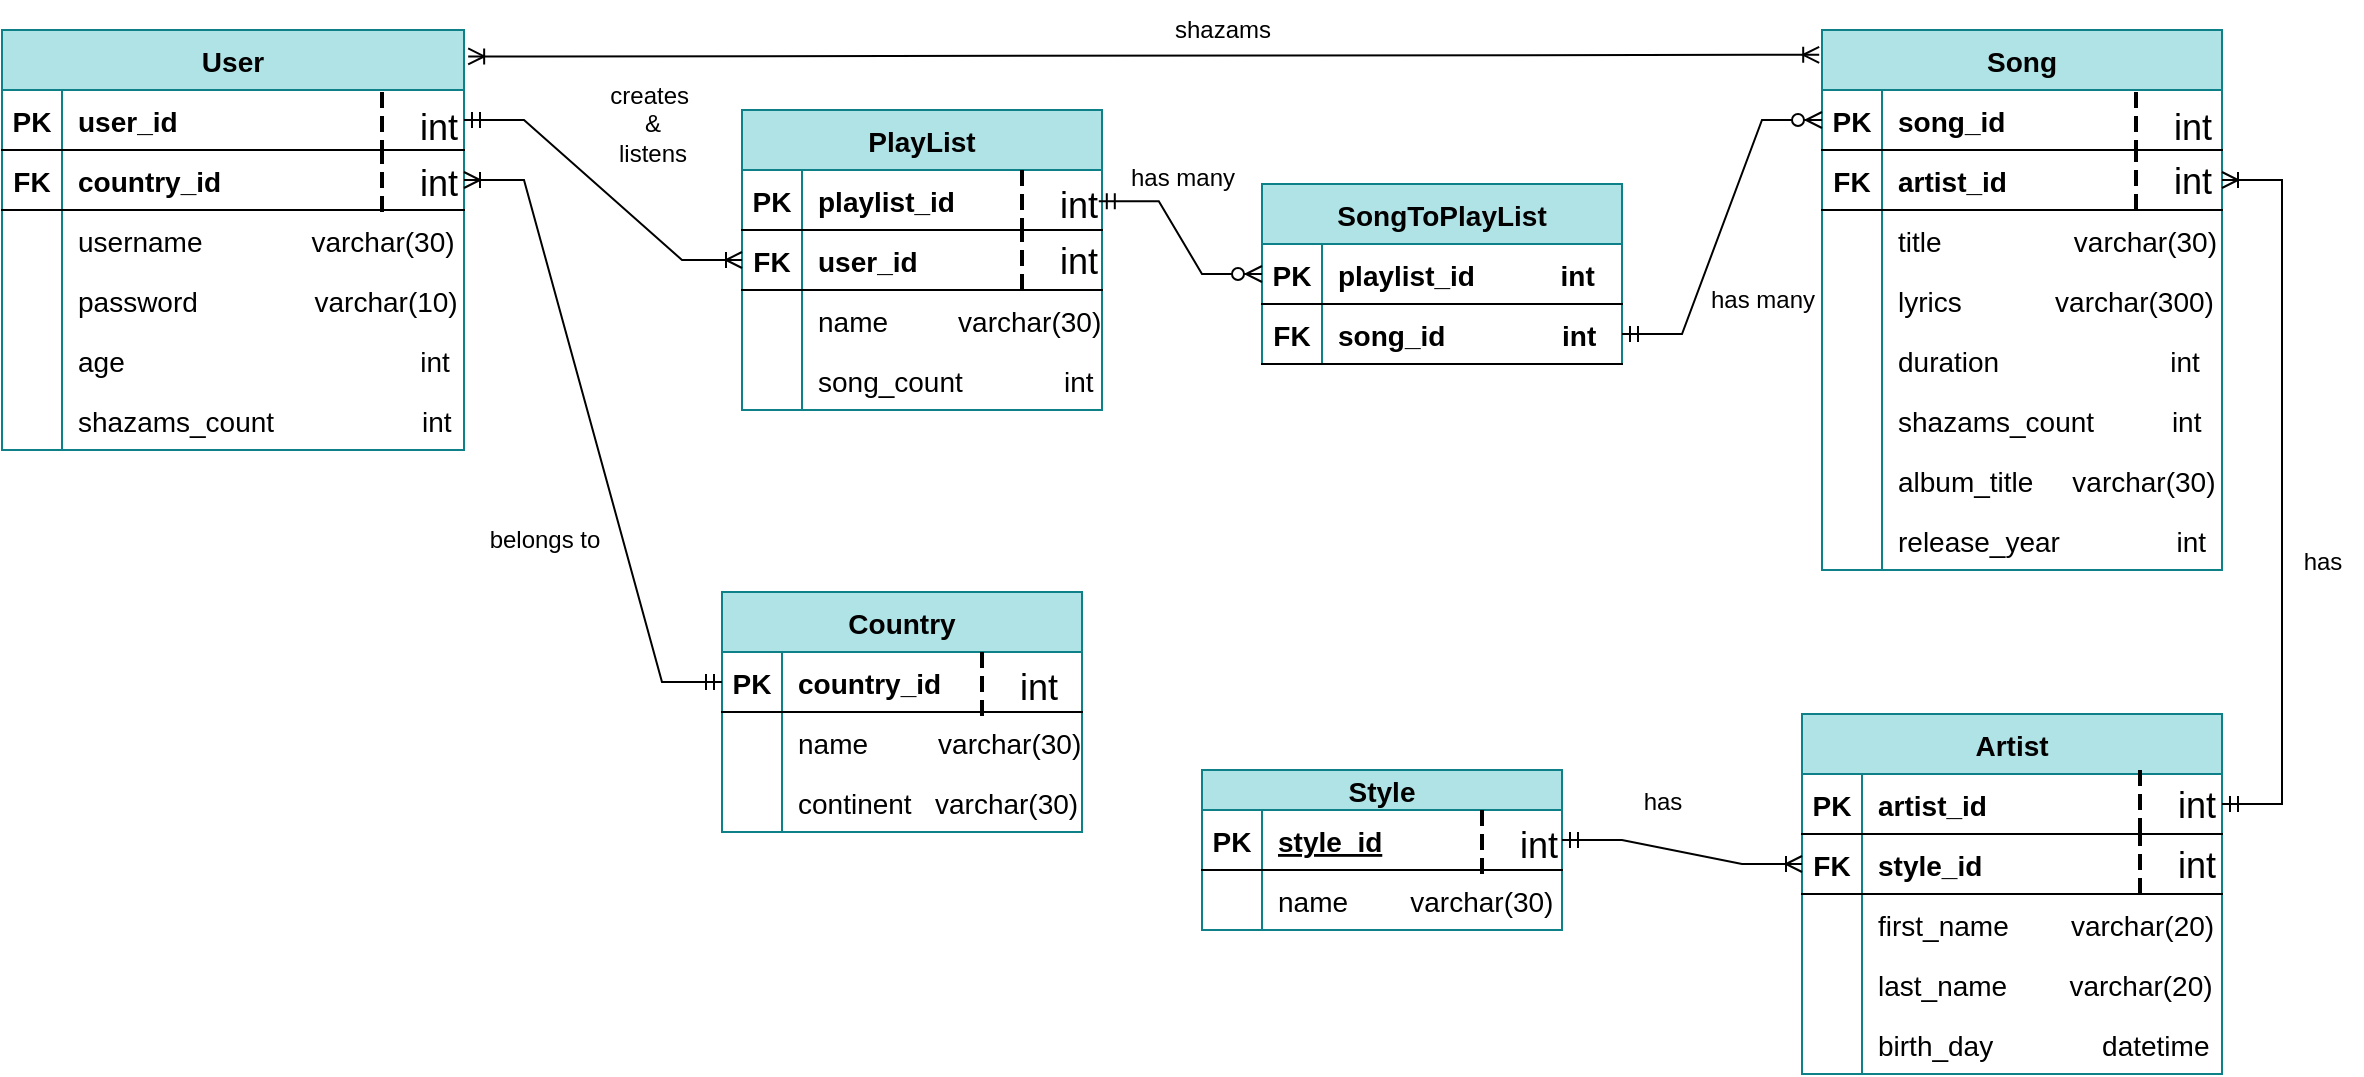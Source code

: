 <mxfile version="20.3.0" type="device"><diagram id="4LBnZehck8oX61loQEmw" name="Page-1"><mxGraphModel dx="1948" dy="649" grid="1" gridSize="10" guides="1" tooltips="1" connect="1" arrows="1" fold="1" page="1" pageScale="1" pageWidth="850" pageHeight="1100" math="0" shadow="0"><root><mxCell id="0"/><mxCell id="1" parent="0"/><mxCell id="A0lXSllya_kfX81sXJ0i-18" value="User" style="shape=table;startSize=30;container=1;collapsible=1;childLayout=tableLayout;fixedRows=1;rowLines=0;fontStyle=1;align=center;resizeLast=1;fontSize=14;fillColor=#b0e3e6;strokeColor=#0e8088;" parent="1" vertex="1"><mxGeometry x="-480" y="100" width="231" height="210" as="geometry"/></mxCell><mxCell id="A0lXSllya_kfX81sXJ0i-19" value="" style="shape=tableRow;horizontal=0;startSize=0;swimlaneHead=0;swimlaneBody=0;fillColor=none;collapsible=0;dropTarget=0;points=[[0,0.5],[1,0.5]];portConstraint=eastwest;top=0;left=0;right=0;bottom=1;fontSize=14;" parent="A0lXSllya_kfX81sXJ0i-18" vertex="1"><mxGeometry y="30" width="231" height="30" as="geometry"/></mxCell><mxCell id="A0lXSllya_kfX81sXJ0i-20" value="PK" style="shape=partialRectangle;connectable=0;fillColor=none;top=0;left=0;bottom=0;right=0;fontStyle=1;overflow=hidden;fontSize=14;" parent="A0lXSllya_kfX81sXJ0i-19" vertex="1"><mxGeometry width="30" height="30" as="geometry"><mxRectangle width="30" height="30" as="alternateBounds"/></mxGeometry></mxCell><mxCell id="A0lXSllya_kfX81sXJ0i-21" value="user_id" style="shape=partialRectangle;connectable=0;fillColor=none;top=0;left=0;bottom=0;right=0;align=left;spacingLeft=6;fontStyle=1;overflow=hidden;fontSize=14;" parent="A0lXSllya_kfX81sXJ0i-19" vertex="1"><mxGeometry x="30" width="201" height="30" as="geometry"><mxRectangle width="201" height="30" as="alternateBounds"/></mxGeometry></mxCell><mxCell id="A0lXSllya_kfX81sXJ0i-36" value="" style="shape=tableRow;horizontal=0;startSize=0;swimlaneHead=0;swimlaneBody=0;fillColor=none;collapsible=0;dropTarget=0;points=[[0,0.5],[1,0.5]];portConstraint=eastwest;top=0;left=0;right=0;bottom=1;fontSize=14;" parent="A0lXSllya_kfX81sXJ0i-18" vertex="1"><mxGeometry y="60" width="231" height="30" as="geometry"/></mxCell><mxCell id="A0lXSllya_kfX81sXJ0i-37" value="FK" style="shape=partialRectangle;connectable=0;fillColor=none;top=0;left=0;bottom=0;right=0;fontStyle=1;overflow=hidden;fontSize=14;" parent="A0lXSllya_kfX81sXJ0i-36" vertex="1"><mxGeometry width="30" height="30" as="geometry"><mxRectangle width="30" height="30" as="alternateBounds"/></mxGeometry></mxCell><mxCell id="A0lXSllya_kfX81sXJ0i-38" value="country_id" style="shape=partialRectangle;connectable=0;fillColor=none;top=0;left=0;bottom=0;right=0;align=left;spacingLeft=6;fontStyle=1;overflow=hidden;fontSize=14;" parent="A0lXSllya_kfX81sXJ0i-36" vertex="1"><mxGeometry x="30" width="201" height="30" as="geometry"><mxRectangle width="201" height="30" as="alternateBounds"/></mxGeometry></mxCell><mxCell id="A0lXSllya_kfX81sXJ0i-22" value="" style="shape=tableRow;horizontal=0;startSize=0;swimlaneHead=0;swimlaneBody=0;fillColor=none;collapsible=0;dropTarget=0;points=[[0,0.5],[1,0.5]];portConstraint=eastwest;top=0;left=0;right=0;bottom=0;fontSize=14;" parent="A0lXSllya_kfX81sXJ0i-18" vertex="1"><mxGeometry y="90" width="231" height="30" as="geometry"/></mxCell><mxCell id="A0lXSllya_kfX81sXJ0i-23" value="" style="shape=partialRectangle;connectable=0;fillColor=none;top=0;left=0;bottom=0;right=0;editable=1;overflow=hidden;fontSize=14;" parent="A0lXSllya_kfX81sXJ0i-22" vertex="1"><mxGeometry width="30" height="30" as="geometry"><mxRectangle width="30" height="30" as="alternateBounds"/></mxGeometry></mxCell><mxCell id="A0lXSllya_kfX81sXJ0i-24" value="username              varchar(30)" style="shape=partialRectangle;connectable=0;fillColor=none;top=0;left=0;bottom=0;right=0;align=left;spacingLeft=6;overflow=hidden;fontSize=14;" parent="A0lXSllya_kfX81sXJ0i-22" vertex="1"><mxGeometry x="30" width="201" height="30" as="geometry"><mxRectangle width="201" height="30" as="alternateBounds"/></mxGeometry></mxCell><mxCell id="A0lXSllya_kfX81sXJ0i-25" value="" style="shape=tableRow;horizontal=0;startSize=0;swimlaneHead=0;swimlaneBody=0;fillColor=none;collapsible=0;dropTarget=0;points=[[0,0.5],[1,0.5]];portConstraint=eastwest;top=0;left=0;right=0;bottom=0;fontSize=14;" parent="A0lXSllya_kfX81sXJ0i-18" vertex="1"><mxGeometry y="120" width="231" height="30" as="geometry"/></mxCell><mxCell id="A0lXSllya_kfX81sXJ0i-26" value="" style="shape=partialRectangle;connectable=0;fillColor=none;top=0;left=0;bottom=0;right=0;editable=1;overflow=hidden;fontSize=14;" parent="A0lXSllya_kfX81sXJ0i-25" vertex="1"><mxGeometry width="30" height="30" as="geometry"><mxRectangle width="30" height="30" as="alternateBounds"/></mxGeometry></mxCell><mxCell id="A0lXSllya_kfX81sXJ0i-27" value="password               varchar(10)" style="shape=partialRectangle;connectable=0;fillColor=none;top=0;left=0;bottom=0;right=0;align=left;spacingLeft=6;overflow=hidden;fontSize=14;" parent="A0lXSllya_kfX81sXJ0i-25" vertex="1"><mxGeometry x="30" width="201" height="30" as="geometry"><mxRectangle width="201" height="30" as="alternateBounds"/></mxGeometry></mxCell><mxCell id="A0lXSllya_kfX81sXJ0i-28" value="" style="shape=tableRow;horizontal=0;startSize=0;swimlaneHead=0;swimlaneBody=0;fillColor=none;collapsible=0;dropTarget=0;points=[[0,0.5],[1,0.5]];portConstraint=eastwest;top=0;left=0;right=0;bottom=0;fontSize=14;" parent="A0lXSllya_kfX81sXJ0i-18" vertex="1"><mxGeometry y="150" width="231" height="30" as="geometry"/></mxCell><mxCell id="A0lXSllya_kfX81sXJ0i-29" value="" style="shape=partialRectangle;connectable=0;fillColor=none;top=0;left=0;bottom=0;right=0;editable=1;overflow=hidden;fontSize=14;" parent="A0lXSllya_kfX81sXJ0i-28" vertex="1"><mxGeometry width="30" height="30" as="geometry"><mxRectangle width="30" height="30" as="alternateBounds"/></mxGeometry></mxCell><mxCell id="A0lXSllya_kfX81sXJ0i-30" value="age                                      int" style="shape=partialRectangle;connectable=0;fillColor=none;top=0;left=0;bottom=0;right=0;align=left;spacingLeft=6;overflow=hidden;fontSize=14;" parent="A0lXSllya_kfX81sXJ0i-28" vertex="1"><mxGeometry x="30" width="201" height="30" as="geometry"><mxRectangle width="201" height="30" as="alternateBounds"/></mxGeometry></mxCell><mxCell id="_wZwVxTYqBATb2Qg2uGG-13" value="" style="shape=tableRow;horizontal=0;startSize=0;swimlaneHead=0;swimlaneBody=0;fillColor=none;collapsible=0;dropTarget=0;points=[[0,0.5],[1,0.5]];portConstraint=eastwest;top=0;left=0;right=0;bottom=0;fontSize=14;" parent="A0lXSllya_kfX81sXJ0i-18" vertex="1"><mxGeometry y="180" width="231" height="30" as="geometry"/></mxCell><mxCell id="_wZwVxTYqBATb2Qg2uGG-14" value="" style="shape=partialRectangle;connectable=0;fillColor=none;top=0;left=0;bottom=0;right=0;editable=1;overflow=hidden;fontSize=14;" parent="_wZwVxTYqBATb2Qg2uGG-13" vertex="1"><mxGeometry width="30" height="30" as="geometry"><mxRectangle width="30" height="30" as="alternateBounds"/></mxGeometry></mxCell><mxCell id="_wZwVxTYqBATb2Qg2uGG-15" value="shazams_count                   int" style="shape=partialRectangle;connectable=0;fillColor=none;top=0;left=0;bottom=0;right=0;align=left;spacingLeft=6;overflow=hidden;fontSize=14;" parent="_wZwVxTYqBATb2Qg2uGG-13" vertex="1"><mxGeometry x="30" width="201" height="30" as="geometry"><mxRectangle width="201" height="30" as="alternateBounds"/></mxGeometry></mxCell><mxCell id="A0lXSllya_kfX81sXJ0i-42" value="Song" style="shape=table;startSize=30;container=1;collapsible=1;childLayout=tableLayout;fixedRows=1;rowLines=0;fontStyle=1;align=center;resizeLast=1;fontSize=14;fillColor=#b0e3e6;strokeColor=#0e8088;" parent="1" vertex="1"><mxGeometry x="430" y="100" width="200" height="270" as="geometry"/></mxCell><mxCell id="A0lXSllya_kfX81sXJ0i-43" value="" style="shape=tableRow;horizontal=0;startSize=0;swimlaneHead=0;swimlaneBody=0;fillColor=none;collapsible=0;dropTarget=0;points=[[0,0.5],[1,0.5]];portConstraint=eastwest;top=0;left=0;right=0;bottom=1;fontSize=14;" parent="A0lXSllya_kfX81sXJ0i-42" vertex="1"><mxGeometry y="30" width="200" height="30" as="geometry"/></mxCell><mxCell id="A0lXSllya_kfX81sXJ0i-44" value="PK" style="shape=partialRectangle;connectable=0;fillColor=none;top=0;left=0;bottom=0;right=0;fontStyle=1;overflow=hidden;fontSize=14;" parent="A0lXSllya_kfX81sXJ0i-43" vertex="1"><mxGeometry width="30" height="30" as="geometry"><mxRectangle width="30" height="30" as="alternateBounds"/></mxGeometry></mxCell><mxCell id="A0lXSllya_kfX81sXJ0i-45" value="song_id" style="shape=partialRectangle;connectable=0;fillColor=none;top=0;left=0;bottom=0;right=0;align=left;spacingLeft=6;fontStyle=1;overflow=hidden;fontSize=14;" parent="A0lXSllya_kfX81sXJ0i-43" vertex="1"><mxGeometry x="30" width="170" height="30" as="geometry"><mxRectangle width="170" height="30" as="alternateBounds"/></mxGeometry></mxCell><mxCell id="A0lXSllya_kfX81sXJ0i-46" value="" style="shape=tableRow;horizontal=0;startSize=0;swimlaneHead=0;swimlaneBody=0;fillColor=none;collapsible=0;dropTarget=0;points=[[0,0.5],[1,0.5]];portConstraint=eastwest;top=0;left=0;right=0;bottom=1;fontSize=14;" parent="A0lXSllya_kfX81sXJ0i-42" vertex="1"><mxGeometry y="60" width="200" height="30" as="geometry"/></mxCell><mxCell id="A0lXSllya_kfX81sXJ0i-47" value="FK" style="shape=partialRectangle;connectable=0;fillColor=none;top=0;left=0;bottom=0;right=0;fontStyle=1;overflow=hidden;fontSize=14;" parent="A0lXSllya_kfX81sXJ0i-46" vertex="1"><mxGeometry width="30" height="30" as="geometry"><mxRectangle width="30" height="30" as="alternateBounds"/></mxGeometry></mxCell><mxCell id="A0lXSllya_kfX81sXJ0i-48" value="artist_id" style="shape=partialRectangle;connectable=0;fillColor=none;top=0;left=0;bottom=0;right=0;align=left;spacingLeft=6;fontStyle=1;overflow=hidden;fontSize=14;" parent="A0lXSllya_kfX81sXJ0i-46" vertex="1"><mxGeometry x="30" width="170" height="30" as="geometry"><mxRectangle width="170" height="30" as="alternateBounds"/></mxGeometry></mxCell><mxCell id="A0lXSllya_kfX81sXJ0i-52" value="" style="shape=tableRow;horizontal=0;startSize=0;swimlaneHead=0;swimlaneBody=0;fillColor=none;collapsible=0;dropTarget=0;points=[[0,0.5],[1,0.5]];portConstraint=eastwest;top=0;left=0;right=0;bottom=0;fontSize=14;" parent="A0lXSllya_kfX81sXJ0i-42" vertex="1"><mxGeometry y="90" width="200" height="30" as="geometry"/></mxCell><mxCell id="A0lXSllya_kfX81sXJ0i-53" value="" style="shape=partialRectangle;connectable=0;fillColor=none;top=0;left=0;bottom=0;right=0;editable=1;overflow=hidden;fontSize=14;" parent="A0lXSllya_kfX81sXJ0i-52" vertex="1"><mxGeometry width="30" height="30" as="geometry"><mxRectangle width="30" height="30" as="alternateBounds"/></mxGeometry></mxCell><mxCell id="A0lXSllya_kfX81sXJ0i-54" value="title                 varchar(30)" style="shape=partialRectangle;connectable=0;fillColor=none;top=0;left=0;bottom=0;right=0;align=left;spacingLeft=6;overflow=hidden;fontSize=14;" parent="A0lXSllya_kfX81sXJ0i-52" vertex="1"><mxGeometry x="30" width="170" height="30" as="geometry"><mxRectangle width="170" height="30" as="alternateBounds"/></mxGeometry></mxCell><mxCell id="A0lXSllya_kfX81sXJ0i-55" value="" style="shape=tableRow;horizontal=0;startSize=0;swimlaneHead=0;swimlaneBody=0;fillColor=none;collapsible=0;dropTarget=0;points=[[0,0.5],[1,0.5]];portConstraint=eastwest;top=0;left=0;right=0;bottom=0;fontSize=14;" parent="A0lXSllya_kfX81sXJ0i-42" vertex="1"><mxGeometry y="120" width="200" height="30" as="geometry"/></mxCell><mxCell id="A0lXSllya_kfX81sXJ0i-56" value="" style="shape=partialRectangle;connectable=0;fillColor=none;top=0;left=0;bottom=0;right=0;editable=1;overflow=hidden;fontSize=14;" parent="A0lXSllya_kfX81sXJ0i-55" vertex="1"><mxGeometry width="30" height="30" as="geometry"><mxRectangle width="30" height="30" as="alternateBounds"/></mxGeometry></mxCell><mxCell id="A0lXSllya_kfX81sXJ0i-57" value="lyrics            varchar(300)" style="shape=partialRectangle;connectable=0;fillColor=none;top=0;left=0;bottom=0;right=0;align=left;spacingLeft=6;overflow=hidden;fontSize=14;" parent="A0lXSllya_kfX81sXJ0i-55" vertex="1"><mxGeometry x="30" width="170" height="30" as="geometry"><mxRectangle width="170" height="30" as="alternateBounds"/></mxGeometry></mxCell><mxCell id="A0lXSllya_kfX81sXJ0i-62" value="" style="shape=tableRow;horizontal=0;startSize=0;swimlaneHead=0;swimlaneBody=0;fillColor=none;collapsible=0;dropTarget=0;points=[[0,0.5],[1,0.5]];portConstraint=eastwest;top=0;left=0;right=0;bottom=0;fontSize=14;" parent="A0lXSllya_kfX81sXJ0i-42" vertex="1"><mxGeometry y="150" width="200" height="30" as="geometry"/></mxCell><mxCell id="A0lXSllya_kfX81sXJ0i-63" value="" style="shape=partialRectangle;connectable=0;fillColor=none;top=0;left=0;bottom=0;right=0;editable=1;overflow=hidden;fontSize=14;" parent="A0lXSllya_kfX81sXJ0i-62" vertex="1"><mxGeometry width="30" height="30" as="geometry"><mxRectangle width="30" height="30" as="alternateBounds"/></mxGeometry></mxCell><mxCell id="A0lXSllya_kfX81sXJ0i-64" value="duration                      int" style="shape=partialRectangle;connectable=0;fillColor=none;top=0;left=0;bottom=0;right=0;align=left;spacingLeft=6;overflow=hidden;fontSize=14;" parent="A0lXSllya_kfX81sXJ0i-62" vertex="1"><mxGeometry x="30" width="170" height="30" as="geometry"><mxRectangle width="170" height="30" as="alternateBounds"/></mxGeometry></mxCell><mxCell id="A0lXSllya_kfX81sXJ0i-173" value="" style="shape=tableRow;horizontal=0;startSize=0;swimlaneHead=0;swimlaneBody=0;fillColor=none;collapsible=0;dropTarget=0;points=[[0,0.5],[1,0.5]];portConstraint=eastwest;top=0;left=0;right=0;bottom=0;fontSize=14;" parent="A0lXSllya_kfX81sXJ0i-42" vertex="1"><mxGeometry y="180" width="200" height="30" as="geometry"/></mxCell><mxCell id="A0lXSllya_kfX81sXJ0i-174" value="" style="shape=partialRectangle;connectable=0;fillColor=none;top=0;left=0;bottom=0;right=0;editable=1;overflow=hidden;fontSize=14;" parent="A0lXSllya_kfX81sXJ0i-173" vertex="1"><mxGeometry width="30" height="30" as="geometry"><mxRectangle width="30" height="30" as="alternateBounds"/></mxGeometry></mxCell><mxCell id="A0lXSllya_kfX81sXJ0i-175" value="shazams_count          int" style="shape=partialRectangle;connectable=0;fillColor=none;top=0;left=0;bottom=0;right=0;align=left;spacingLeft=6;overflow=hidden;fontSize=14;" parent="A0lXSllya_kfX81sXJ0i-173" vertex="1"><mxGeometry x="30" width="170" height="30" as="geometry"><mxRectangle width="170" height="30" as="alternateBounds"/></mxGeometry></mxCell><mxCell id="_wZwVxTYqBATb2Qg2uGG-7" value="" style="shape=tableRow;horizontal=0;startSize=0;swimlaneHead=0;swimlaneBody=0;fillColor=none;collapsible=0;dropTarget=0;points=[[0,0.5],[1,0.5]];portConstraint=eastwest;top=0;left=0;right=0;bottom=0;fontSize=14;" parent="A0lXSllya_kfX81sXJ0i-42" vertex="1"><mxGeometry y="210" width="200" height="30" as="geometry"/></mxCell><mxCell id="_wZwVxTYqBATb2Qg2uGG-8" value="" style="shape=partialRectangle;connectable=0;fillColor=none;top=0;left=0;bottom=0;right=0;editable=1;overflow=hidden;fontSize=14;" parent="_wZwVxTYqBATb2Qg2uGG-7" vertex="1"><mxGeometry width="30" height="30" as="geometry"><mxRectangle width="30" height="30" as="alternateBounds"/></mxGeometry></mxCell><mxCell id="_wZwVxTYqBATb2Qg2uGG-9" value="album_title     varchar(30)" style="shape=partialRectangle;connectable=0;fillColor=none;top=0;left=0;bottom=0;right=0;align=left;spacingLeft=6;overflow=hidden;fontSize=14;" parent="_wZwVxTYqBATb2Qg2uGG-7" vertex="1"><mxGeometry x="30" width="170" height="30" as="geometry"><mxRectangle width="170" height="30" as="alternateBounds"/></mxGeometry></mxCell><mxCell id="_wZwVxTYqBATb2Qg2uGG-10" value="" style="shape=tableRow;horizontal=0;startSize=0;swimlaneHead=0;swimlaneBody=0;fillColor=none;collapsible=0;dropTarget=0;points=[[0,0.5],[1,0.5]];portConstraint=eastwest;top=0;left=0;right=0;bottom=0;fontSize=14;" parent="A0lXSllya_kfX81sXJ0i-42" vertex="1"><mxGeometry y="240" width="200" height="30" as="geometry"/></mxCell><mxCell id="_wZwVxTYqBATb2Qg2uGG-11" value="" style="shape=partialRectangle;connectable=0;fillColor=none;top=0;left=0;bottom=0;right=0;editable=1;overflow=hidden;fontSize=14;" parent="_wZwVxTYqBATb2Qg2uGG-10" vertex="1"><mxGeometry width="30" height="30" as="geometry"><mxRectangle width="30" height="30" as="alternateBounds"/></mxGeometry></mxCell><mxCell id="_wZwVxTYqBATb2Qg2uGG-12" value="release_year               int" style="shape=partialRectangle;connectable=0;fillColor=none;top=0;left=0;bottom=0;right=0;align=left;spacingLeft=6;overflow=hidden;fontSize=14;" parent="_wZwVxTYqBATb2Qg2uGG-10" vertex="1"><mxGeometry x="30" width="170" height="30" as="geometry"><mxRectangle width="170" height="30" as="alternateBounds"/></mxGeometry></mxCell><mxCell id="A0lXSllya_kfX81sXJ0i-65" value="Artist" style="shape=table;startSize=30;container=1;collapsible=1;childLayout=tableLayout;fixedRows=1;rowLines=0;fontStyle=1;align=center;resizeLast=1;fontSize=14;fillColor=#b0e3e6;strokeColor=#0e8088;" parent="1" vertex="1"><mxGeometry x="420" y="442" width="210" height="180" as="geometry"/></mxCell><mxCell id="A0lXSllya_kfX81sXJ0i-66" value="" style="shape=tableRow;horizontal=0;startSize=0;swimlaneHead=0;swimlaneBody=0;fillColor=none;collapsible=0;dropTarget=0;points=[[0,0.5],[1,0.5]];portConstraint=eastwest;top=0;left=0;right=0;bottom=1;fontSize=14;" parent="A0lXSllya_kfX81sXJ0i-65" vertex="1"><mxGeometry y="30" width="210" height="30" as="geometry"/></mxCell><mxCell id="A0lXSllya_kfX81sXJ0i-67" value="PK" style="shape=partialRectangle;connectable=0;fillColor=none;top=0;left=0;bottom=0;right=0;fontStyle=1;overflow=hidden;fontSize=14;" parent="A0lXSllya_kfX81sXJ0i-66" vertex="1"><mxGeometry width="30" height="30" as="geometry"><mxRectangle width="30" height="30" as="alternateBounds"/></mxGeometry></mxCell><mxCell id="A0lXSllya_kfX81sXJ0i-68" value="artist_id" style="shape=partialRectangle;connectable=0;fillColor=none;top=0;left=0;bottom=0;right=0;align=left;spacingLeft=6;fontStyle=1;overflow=hidden;fontSize=14;" parent="A0lXSllya_kfX81sXJ0i-66" vertex="1"><mxGeometry x="30" width="180" height="30" as="geometry"><mxRectangle width="180" height="30" as="alternateBounds"/></mxGeometry></mxCell><mxCell id="A0lXSllya_kfX81sXJ0i-69" value="" style="shape=tableRow;horizontal=0;startSize=0;swimlaneHead=0;swimlaneBody=0;fillColor=none;collapsible=0;dropTarget=0;points=[[0,0.5],[1,0.5]];portConstraint=eastwest;top=0;left=0;right=0;bottom=1;fontSize=14;" parent="A0lXSllya_kfX81sXJ0i-65" vertex="1"><mxGeometry y="60" width="210" height="30" as="geometry"/></mxCell><mxCell id="A0lXSllya_kfX81sXJ0i-70" value="FK" style="shape=partialRectangle;connectable=0;fillColor=none;top=0;left=0;bottom=0;right=0;fontStyle=1;overflow=hidden;fontSize=14;" parent="A0lXSllya_kfX81sXJ0i-69" vertex="1"><mxGeometry width="30" height="30" as="geometry"><mxRectangle width="30" height="30" as="alternateBounds"/></mxGeometry></mxCell><mxCell id="A0lXSllya_kfX81sXJ0i-71" value="style_id" style="shape=partialRectangle;connectable=0;fillColor=none;top=0;left=0;bottom=0;right=0;align=left;spacingLeft=6;fontStyle=1;overflow=hidden;fontSize=14;" parent="A0lXSllya_kfX81sXJ0i-69" vertex="1"><mxGeometry x="30" width="180" height="30" as="geometry"><mxRectangle width="180" height="30" as="alternateBounds"/></mxGeometry></mxCell><mxCell id="A0lXSllya_kfX81sXJ0i-75" value="" style="shape=tableRow;horizontal=0;startSize=0;swimlaneHead=0;swimlaneBody=0;fillColor=none;collapsible=0;dropTarget=0;points=[[0,0.5],[1,0.5]];portConstraint=eastwest;top=0;left=0;right=0;bottom=0;fontSize=14;" parent="A0lXSllya_kfX81sXJ0i-65" vertex="1"><mxGeometry y="90" width="210" height="30" as="geometry"/></mxCell><mxCell id="A0lXSllya_kfX81sXJ0i-76" value="" style="shape=partialRectangle;connectable=0;fillColor=none;top=0;left=0;bottom=0;right=0;editable=1;overflow=hidden;fontSize=14;" parent="A0lXSllya_kfX81sXJ0i-75" vertex="1"><mxGeometry width="30" height="30" as="geometry"><mxRectangle width="30" height="30" as="alternateBounds"/></mxGeometry></mxCell><mxCell id="A0lXSllya_kfX81sXJ0i-77" value="first_name        varchar(20)" style="shape=partialRectangle;connectable=0;fillColor=none;top=0;left=0;bottom=0;right=0;align=left;spacingLeft=6;overflow=hidden;fontSize=14;" parent="A0lXSllya_kfX81sXJ0i-75" vertex="1"><mxGeometry x="30" width="180" height="30" as="geometry"><mxRectangle width="180" height="30" as="alternateBounds"/></mxGeometry></mxCell><mxCell id="A0lXSllya_kfX81sXJ0i-78" value="" style="shape=tableRow;horizontal=0;startSize=0;swimlaneHead=0;swimlaneBody=0;fillColor=none;collapsible=0;dropTarget=0;points=[[0,0.5],[1,0.5]];portConstraint=eastwest;top=0;left=0;right=0;bottom=0;fontSize=14;" parent="A0lXSllya_kfX81sXJ0i-65" vertex="1"><mxGeometry y="120" width="210" height="30" as="geometry"/></mxCell><mxCell id="A0lXSllya_kfX81sXJ0i-79" value="" style="shape=partialRectangle;connectable=0;fillColor=none;top=0;left=0;bottom=0;right=0;editable=1;overflow=hidden;fontSize=14;" parent="A0lXSllya_kfX81sXJ0i-78" vertex="1"><mxGeometry width="30" height="30" as="geometry"><mxRectangle width="30" height="30" as="alternateBounds"/></mxGeometry></mxCell><mxCell id="A0lXSllya_kfX81sXJ0i-80" value="last_name        varchar(20)" style="shape=partialRectangle;connectable=0;fillColor=none;top=0;left=0;bottom=0;right=0;align=left;spacingLeft=6;overflow=hidden;fontSize=14;" parent="A0lXSllya_kfX81sXJ0i-78" vertex="1"><mxGeometry x="30" width="180" height="30" as="geometry"><mxRectangle width="180" height="30" as="alternateBounds"/></mxGeometry></mxCell><mxCell id="A0lXSllya_kfX81sXJ0i-81" value="" style="shape=tableRow;horizontal=0;startSize=0;swimlaneHead=0;swimlaneBody=0;fillColor=none;collapsible=0;dropTarget=0;points=[[0,0.5],[1,0.5]];portConstraint=eastwest;top=0;left=0;right=0;bottom=0;fontSize=14;" parent="A0lXSllya_kfX81sXJ0i-65" vertex="1"><mxGeometry y="150" width="210" height="30" as="geometry"/></mxCell><mxCell id="A0lXSllya_kfX81sXJ0i-82" value="" style="shape=partialRectangle;connectable=0;fillColor=none;top=0;left=0;bottom=0;right=0;editable=1;overflow=hidden;fontSize=14;" parent="A0lXSllya_kfX81sXJ0i-81" vertex="1"><mxGeometry width="30" height="30" as="geometry"><mxRectangle width="30" height="30" as="alternateBounds"/></mxGeometry></mxCell><mxCell id="A0lXSllya_kfX81sXJ0i-83" value="birth_day              datetime" style="shape=partialRectangle;connectable=0;fillColor=none;top=0;left=0;bottom=0;right=0;align=left;spacingLeft=6;overflow=hidden;fontSize=14;" parent="A0lXSllya_kfX81sXJ0i-81" vertex="1"><mxGeometry x="30" width="180" height="30" as="geometry"><mxRectangle width="180" height="30" as="alternateBounds"/></mxGeometry></mxCell><mxCell id="A0lXSllya_kfX81sXJ0i-101" value="Style" style="shape=table;startSize=20;container=1;collapsible=1;childLayout=tableLayout;fixedRows=1;rowLines=0;fontStyle=1;align=center;resizeLast=1;fontSize=14;fillColor=#b0e3e6;strokeColor=#0e8088;" parent="1" vertex="1"><mxGeometry x="120" y="470" width="180" height="80" as="geometry"/></mxCell><mxCell id="A0lXSllya_kfX81sXJ0i-102" value="" style="shape=tableRow;horizontal=0;startSize=0;swimlaneHead=0;swimlaneBody=0;fillColor=none;collapsible=0;dropTarget=0;points=[[0,0.5],[1,0.5]];portConstraint=eastwest;top=0;left=0;right=0;bottom=1;fontSize=14;" parent="A0lXSllya_kfX81sXJ0i-101" vertex="1"><mxGeometry y="20" width="180" height="30" as="geometry"/></mxCell><mxCell id="A0lXSllya_kfX81sXJ0i-103" value="PK" style="shape=partialRectangle;connectable=0;fillColor=none;top=0;left=0;bottom=0;right=0;fontStyle=1;overflow=hidden;fontSize=14;" parent="A0lXSllya_kfX81sXJ0i-102" vertex="1"><mxGeometry width="30" height="30" as="geometry"><mxRectangle width="30" height="30" as="alternateBounds"/></mxGeometry></mxCell><mxCell id="A0lXSllya_kfX81sXJ0i-104" value="style_id" style="shape=partialRectangle;connectable=0;fillColor=none;top=0;left=0;bottom=0;right=0;align=left;spacingLeft=6;fontStyle=5;overflow=hidden;fontSize=14;" parent="A0lXSllya_kfX81sXJ0i-102" vertex="1"><mxGeometry x="30" width="150" height="30" as="geometry"><mxRectangle width="150" height="30" as="alternateBounds"/></mxGeometry></mxCell><mxCell id="A0lXSllya_kfX81sXJ0i-111" value="" style="shape=tableRow;horizontal=0;startSize=0;swimlaneHead=0;swimlaneBody=0;fillColor=none;collapsible=0;dropTarget=0;points=[[0,0.5],[1,0.5]];portConstraint=eastwest;top=0;left=0;right=0;bottom=0;fontSize=14;" parent="A0lXSllya_kfX81sXJ0i-101" vertex="1"><mxGeometry y="50" width="180" height="30" as="geometry"/></mxCell><mxCell id="A0lXSllya_kfX81sXJ0i-112" value="" style="shape=partialRectangle;connectable=0;fillColor=none;top=0;left=0;bottom=0;right=0;editable=1;overflow=hidden;fontSize=14;" parent="A0lXSllya_kfX81sXJ0i-111" vertex="1"><mxGeometry width="30" height="30" as="geometry"><mxRectangle width="30" height="30" as="alternateBounds"/></mxGeometry></mxCell><mxCell id="A0lXSllya_kfX81sXJ0i-113" value="name        varchar(30)" style="shape=partialRectangle;connectable=0;fillColor=none;top=0;left=0;bottom=0;right=0;align=left;spacingLeft=6;overflow=hidden;fontSize=14;" parent="A0lXSllya_kfX81sXJ0i-111" vertex="1"><mxGeometry x="30" width="150" height="30" as="geometry"><mxRectangle width="150" height="30" as="alternateBounds"/></mxGeometry></mxCell><mxCell id="A0lXSllya_kfX81sXJ0i-121" value="Country" style="shape=table;startSize=30;container=1;collapsible=1;childLayout=tableLayout;fixedRows=1;rowLines=0;fontStyle=1;align=center;resizeLast=1;fontSize=14;fillColor=#b0e3e6;strokeColor=#0e8088;" parent="1" vertex="1"><mxGeometry x="-120" y="381" width="180" height="120" as="geometry"/></mxCell><mxCell id="A0lXSllya_kfX81sXJ0i-122" value="" style="shape=tableRow;horizontal=0;startSize=0;swimlaneHead=0;swimlaneBody=0;fillColor=none;collapsible=0;dropTarget=0;points=[[0,0.5],[1,0.5]];portConstraint=eastwest;top=0;left=0;right=0;bottom=1;fontSize=14;" parent="A0lXSllya_kfX81sXJ0i-121" vertex="1"><mxGeometry y="30" width="180" height="30" as="geometry"/></mxCell><mxCell id="A0lXSllya_kfX81sXJ0i-123" value="PK" style="shape=partialRectangle;connectable=0;fillColor=none;top=0;left=0;bottom=0;right=0;fontStyle=1;overflow=hidden;fontSize=14;" parent="A0lXSllya_kfX81sXJ0i-122" vertex="1"><mxGeometry width="30" height="30" as="geometry"><mxRectangle width="30" height="30" as="alternateBounds"/></mxGeometry></mxCell><mxCell id="A0lXSllya_kfX81sXJ0i-124" value="country_id" style="shape=partialRectangle;connectable=0;fillColor=none;top=0;left=0;bottom=0;right=0;align=left;spacingLeft=6;fontStyle=1;overflow=hidden;fontSize=14;" parent="A0lXSllya_kfX81sXJ0i-122" vertex="1"><mxGeometry x="30" width="150" height="30" as="geometry"><mxRectangle width="150" height="30" as="alternateBounds"/></mxGeometry></mxCell><mxCell id="A0lXSllya_kfX81sXJ0i-125" value="" style="shape=tableRow;horizontal=0;startSize=0;swimlaneHead=0;swimlaneBody=0;fillColor=none;collapsible=0;dropTarget=0;points=[[0,0.5],[1,0.5]];portConstraint=eastwest;top=0;left=0;right=0;bottom=0;fontSize=14;" parent="A0lXSllya_kfX81sXJ0i-121" vertex="1"><mxGeometry y="60" width="180" height="30" as="geometry"/></mxCell><mxCell id="A0lXSllya_kfX81sXJ0i-126" value="" style="shape=partialRectangle;connectable=0;fillColor=none;top=0;left=0;bottom=0;right=0;editable=1;overflow=hidden;fontSize=14;" parent="A0lXSllya_kfX81sXJ0i-125" vertex="1"><mxGeometry width="30" height="30" as="geometry"><mxRectangle width="30" height="30" as="alternateBounds"/></mxGeometry></mxCell><mxCell id="A0lXSllya_kfX81sXJ0i-127" value="name         varchar(30)" style="shape=partialRectangle;connectable=0;fillColor=none;top=0;left=0;bottom=0;right=0;align=left;spacingLeft=6;overflow=hidden;fontSize=14;" parent="A0lXSllya_kfX81sXJ0i-125" vertex="1"><mxGeometry x="30" width="150" height="30" as="geometry"><mxRectangle width="150" height="30" as="alternateBounds"/></mxGeometry></mxCell><mxCell id="_wZwVxTYqBATb2Qg2uGG-1" value="" style="shape=tableRow;horizontal=0;startSize=0;swimlaneHead=0;swimlaneBody=0;fillColor=none;collapsible=0;dropTarget=0;points=[[0,0.5],[1,0.5]];portConstraint=eastwest;top=0;left=0;right=0;bottom=0;fontSize=14;" parent="A0lXSllya_kfX81sXJ0i-121" vertex="1"><mxGeometry y="90" width="180" height="30" as="geometry"/></mxCell><mxCell id="_wZwVxTYqBATb2Qg2uGG-2" value="" style="shape=partialRectangle;connectable=0;fillColor=none;top=0;left=0;bottom=0;right=0;editable=1;overflow=hidden;fontSize=14;" parent="_wZwVxTYqBATb2Qg2uGG-1" vertex="1"><mxGeometry width="30" height="30" as="geometry"><mxRectangle width="30" height="30" as="alternateBounds"/></mxGeometry></mxCell><mxCell id="_wZwVxTYqBATb2Qg2uGG-3" value="continent   varchar(30)" style="shape=partialRectangle;connectable=0;fillColor=none;top=0;left=0;bottom=0;right=0;align=left;spacingLeft=6;overflow=hidden;fontSize=14;" parent="_wZwVxTYqBATb2Qg2uGG-1" vertex="1"><mxGeometry x="30" width="150" height="30" as="geometry"><mxRectangle width="150" height="30" as="alternateBounds"/></mxGeometry></mxCell><mxCell id="A0lXSllya_kfX81sXJ0i-150" value="PlayList" style="shape=table;startSize=30;container=1;collapsible=1;childLayout=tableLayout;fixedRows=1;rowLines=0;fontStyle=1;align=center;resizeLast=1;fontSize=14;fillColor=#b0e3e6;strokeColor=#0e8088;" parent="1" vertex="1"><mxGeometry x="-110" y="140" width="180" height="150" as="geometry"/></mxCell><mxCell id="A0lXSllya_kfX81sXJ0i-151" value="" style="shape=tableRow;horizontal=0;startSize=0;swimlaneHead=0;swimlaneBody=0;fillColor=none;collapsible=0;dropTarget=0;points=[[0,0.5],[1,0.5]];portConstraint=eastwest;top=0;left=0;right=0;bottom=1;fontSize=14;" parent="A0lXSllya_kfX81sXJ0i-150" vertex="1"><mxGeometry y="30" width="180" height="30" as="geometry"/></mxCell><mxCell id="A0lXSllya_kfX81sXJ0i-152" value="PK" style="shape=partialRectangle;connectable=0;fillColor=none;top=0;left=0;bottom=0;right=0;fontStyle=1;overflow=hidden;fontSize=14;" parent="A0lXSllya_kfX81sXJ0i-151" vertex="1"><mxGeometry width="30" height="30" as="geometry"><mxRectangle width="30" height="30" as="alternateBounds"/></mxGeometry></mxCell><mxCell id="A0lXSllya_kfX81sXJ0i-153" value="playlist_id" style="shape=partialRectangle;connectable=0;fillColor=none;top=0;left=0;bottom=0;right=0;align=left;spacingLeft=6;fontStyle=1;overflow=hidden;fontSize=14;" parent="A0lXSllya_kfX81sXJ0i-151" vertex="1"><mxGeometry x="30" width="150" height="30" as="geometry"><mxRectangle width="150" height="30" as="alternateBounds"/></mxGeometry></mxCell><mxCell id="A0lXSllya_kfX81sXJ0i-154" value="" style="shape=tableRow;horizontal=0;startSize=0;swimlaneHead=0;swimlaneBody=0;fillColor=none;collapsible=0;dropTarget=0;points=[[0,0.5],[1,0.5]];portConstraint=eastwest;top=0;left=0;right=0;bottom=1;fontSize=14;" parent="A0lXSllya_kfX81sXJ0i-150" vertex="1"><mxGeometry y="60" width="180" height="30" as="geometry"/></mxCell><mxCell id="A0lXSllya_kfX81sXJ0i-155" value="FK" style="shape=partialRectangle;connectable=0;fillColor=none;top=0;left=0;bottom=0;right=0;fontStyle=1;overflow=hidden;fontSize=14;" parent="A0lXSllya_kfX81sXJ0i-154" vertex="1"><mxGeometry width="30" height="30" as="geometry"><mxRectangle width="30" height="30" as="alternateBounds"/></mxGeometry></mxCell><mxCell id="A0lXSllya_kfX81sXJ0i-156" value="user_id" style="shape=partialRectangle;connectable=0;fillColor=none;top=0;left=0;bottom=0;right=0;align=left;spacingLeft=6;fontStyle=1;overflow=hidden;fontSize=14;" parent="A0lXSllya_kfX81sXJ0i-154" vertex="1"><mxGeometry x="30" width="150" height="30" as="geometry"><mxRectangle width="150" height="30" as="alternateBounds"/></mxGeometry></mxCell><mxCell id="A0lXSllya_kfX81sXJ0i-160" value="" style="shape=tableRow;horizontal=0;startSize=0;swimlaneHead=0;swimlaneBody=0;fillColor=none;collapsible=0;dropTarget=0;points=[[0,0.5],[1,0.5]];portConstraint=eastwest;top=0;left=0;right=0;bottom=0;fontSize=14;" parent="A0lXSllya_kfX81sXJ0i-150" vertex="1"><mxGeometry y="90" width="180" height="30" as="geometry"/></mxCell><mxCell id="A0lXSllya_kfX81sXJ0i-161" value="" style="shape=partialRectangle;connectable=0;fillColor=none;top=0;left=0;bottom=0;right=0;editable=1;overflow=hidden;fontSize=14;" parent="A0lXSllya_kfX81sXJ0i-160" vertex="1"><mxGeometry width="30" height="30" as="geometry"><mxRectangle width="30" height="30" as="alternateBounds"/></mxGeometry></mxCell><mxCell id="A0lXSllya_kfX81sXJ0i-162" value="name         varchar(30)" style="shape=partialRectangle;connectable=0;fillColor=none;top=0;left=0;bottom=0;right=0;align=left;spacingLeft=6;overflow=hidden;fontSize=14;" parent="A0lXSllya_kfX81sXJ0i-160" vertex="1"><mxGeometry x="30" width="150" height="30" as="geometry"><mxRectangle width="150" height="30" as="alternateBounds"/></mxGeometry></mxCell><mxCell id="_wZwVxTYqBATb2Qg2uGG-4" value="" style="shape=tableRow;horizontal=0;startSize=0;swimlaneHead=0;swimlaneBody=0;fillColor=none;collapsible=0;dropTarget=0;points=[[0,0.5],[1,0.5]];portConstraint=eastwest;top=0;left=0;right=0;bottom=0;fontSize=14;" parent="A0lXSllya_kfX81sXJ0i-150" vertex="1"><mxGeometry y="120" width="180" height="30" as="geometry"/></mxCell><mxCell id="_wZwVxTYqBATb2Qg2uGG-5" value="" style="shape=partialRectangle;connectable=0;fillColor=none;top=0;left=0;bottom=0;right=0;editable=1;overflow=hidden;fontSize=14;" parent="_wZwVxTYqBATb2Qg2uGG-4" vertex="1"><mxGeometry width="30" height="30" as="geometry"><mxRectangle width="30" height="30" as="alternateBounds"/></mxGeometry></mxCell><mxCell id="_wZwVxTYqBATb2Qg2uGG-6" value="song_count             int" style="shape=partialRectangle;connectable=0;fillColor=none;top=0;left=0;bottom=0;right=0;align=left;spacingLeft=6;overflow=hidden;fontSize=14;" parent="_wZwVxTYqBATb2Qg2uGG-4" vertex="1"><mxGeometry x="30" width="150" height="30" as="geometry"><mxRectangle width="150" height="30" as="alternateBounds"/></mxGeometry></mxCell><mxCell id="x8ZwqF43sLMqDA1_p_ZB-1" value="" style="edgeStyle=entityRelationEdgeStyle;fontSize=12;html=1;endArrow=ERoneToMany;startArrow=ERmandOne;rounded=0;exitX=1;exitY=0.5;exitDx=0;exitDy=0;entryX=0;entryY=0.5;entryDx=0;entryDy=0;" parent="1" source="A0lXSllya_kfX81sXJ0i-19" target="A0lXSllya_kfX81sXJ0i-154" edge="1"><mxGeometry width="100" height="100" relative="1" as="geometry"><mxPoint x="-130" y="240" as="sourcePoint"/><mxPoint x="-30" y="140" as="targetPoint"/></mxGeometry></mxCell><mxCell id="x8ZwqF43sLMqDA1_p_ZB-2" value="" style="edgeStyle=entityRelationEdgeStyle;fontSize=12;html=1;endArrow=ERoneToMany;startArrow=ERmandOne;rounded=0;exitX=0;exitY=0.5;exitDx=0;exitDy=0;entryX=1;entryY=0.5;entryDx=0;entryDy=0;" parent="1" source="A0lXSllya_kfX81sXJ0i-122" target="A0lXSllya_kfX81sXJ0i-36" edge="1"><mxGeometry width="100" height="100" relative="1" as="geometry"><mxPoint x="-130" y="360" as="sourcePoint"/><mxPoint x="-320" y="290" as="targetPoint"/></mxGeometry></mxCell><mxCell id="x8ZwqF43sLMqDA1_p_ZB-4" value="" style="edgeStyle=entityRelationEdgeStyle;fontSize=12;html=1;endArrow=ERoneToMany;startArrow=ERmandOne;rounded=0;exitX=1;exitY=0.5;exitDx=0;exitDy=0;entryX=0;entryY=0.5;entryDx=0;entryDy=0;" parent="1" source="A0lXSllya_kfX81sXJ0i-102" target="A0lXSllya_kfX81sXJ0i-69" edge="1"><mxGeometry width="100" height="100" relative="1" as="geometry"><mxPoint x="210" y="800" as="sourcePoint"/><mxPoint x="310" y="700" as="targetPoint"/></mxGeometry></mxCell><mxCell id="x8ZwqF43sLMqDA1_p_ZB-7" value="" style="edgeStyle=entityRelationEdgeStyle;fontSize=12;html=1;endArrow=ERoneToMany;startArrow=ERmandOne;rounded=0;entryX=1;entryY=0.5;entryDx=0;entryDy=0;exitX=1;exitY=0.5;exitDx=0;exitDy=0;" parent="1" source="A0lXSllya_kfX81sXJ0i-66" target="A0lXSllya_kfX81sXJ0i-46" edge="1"><mxGeometry width="100" height="100" relative="1" as="geometry"><mxPoint x="530" y="510" as="sourcePoint"/><mxPoint x="590" y="290" as="targetPoint"/></mxGeometry></mxCell><mxCell id="x8ZwqF43sLMqDA1_p_ZB-12" value="creates&amp;nbsp;&lt;br&gt;&amp;amp; &lt;br&gt;listens" style="text;html=1;align=center;verticalAlign=middle;resizable=0;points=[];autosize=1;strokeColor=none;fillColor=none;" parent="1" vertex="1"><mxGeometry x="-190" y="117" width="70" height="60" as="geometry"/></mxCell><mxCell id="x8ZwqF43sLMqDA1_p_ZB-13" value="belongs to" style="text;html=1;align=center;verticalAlign=middle;resizable=0;points=[];autosize=1;strokeColor=none;fillColor=none;" parent="1" vertex="1"><mxGeometry x="-249" y="340" width="80" height="30" as="geometry"/></mxCell><mxCell id="x8ZwqF43sLMqDA1_p_ZB-14" value="has" style="text;html=1;align=center;verticalAlign=middle;resizable=0;points=[];autosize=1;strokeColor=none;fillColor=none;" parent="1" vertex="1"><mxGeometry x="330" y="471" width="40" height="30" as="geometry"/></mxCell><mxCell id="x8ZwqF43sLMqDA1_p_ZB-15" value="has" style="text;html=1;align=center;verticalAlign=middle;resizable=0;points=[];autosize=1;strokeColor=none;fillColor=none;" parent="1" vertex="1"><mxGeometry x="660" y="351" width="40" height="30" as="geometry"/></mxCell><mxCell id="x8ZwqF43sLMqDA1_p_ZB-28" value="" style="edgeStyle=entityRelationEdgeStyle;fontSize=12;html=1;endArrow=ERoneToMany;startArrow=ERoneToMany;rounded=0;entryX=-0.007;entryY=0.046;entryDx=0;entryDy=0;entryPerimeter=0;exitX=1.009;exitY=0.063;exitDx=0;exitDy=0;exitPerimeter=0;" parent="1" source="A0lXSllya_kfX81sXJ0i-18" target="A0lXSllya_kfX81sXJ0i-42" edge="1"><mxGeometry width="100" height="100" relative="1" as="geometry"><mxPoint x="-180" y="80" as="sourcePoint"/><mxPoint x="430" y="80" as="targetPoint"/></mxGeometry></mxCell><mxCell id="x8ZwqF43sLMqDA1_p_ZB-29" value="shazams" style="text;html=1;align=center;verticalAlign=middle;resizable=0;points=[];autosize=1;strokeColor=none;fillColor=none;" parent="1" vertex="1"><mxGeometry x="95" y="85" width="70" height="30" as="geometry"/></mxCell><mxCell id="x8ZwqF43sLMqDA1_p_ZB-44" value="int" style="shape=partialRectangle;fillColor=none;align=right;verticalAlign=middle;strokeColor=none;spacingLeft=34;rotatable=0;points=[[0,0.5],[1,0.5]];portConstraint=eastwest;dropTarget=0;strokeWidth=2;fontSize=18;" parent="1" vertex="1"><mxGeometry x="-310" y="160" width="60" height="30" as="geometry"/></mxCell><mxCell id="x8ZwqF43sLMqDA1_p_ZB-45" value="" style="shape=partialRectangle;top=0;left=0;bottom=0;fillColor=none;stokeWidth=1;dashed=1;align=left;verticalAlign=middle;spacingLeft=4;spacingRight=4;overflow=hidden;rotatable=0;points=[];portConstraint=eastwest;part=1;strokeWidth=2;fontSize=18;" parent="x8ZwqF43sLMqDA1_p_ZB-44" vertex="1" connectable="0"><mxGeometry width="20.0" height="30" as="geometry"/></mxCell><mxCell id="x8ZwqF43sLMqDA1_p_ZB-46" value="int" style="shape=partialRectangle;fillColor=none;align=right;verticalAlign=middle;strokeColor=none;spacingLeft=34;rotatable=0;points=[[0,0.5],[1,0.5]];portConstraint=eastwest;dropTarget=0;strokeWidth=2;fontSize=18;" parent="1" vertex="1"><mxGeometry x="-10" y="412" width="60" height="30" as="geometry"/></mxCell><mxCell id="x8ZwqF43sLMqDA1_p_ZB-47" value="" style="shape=partialRectangle;top=0;left=0;bottom=0;fillColor=none;stokeWidth=1;dashed=1;align=left;verticalAlign=middle;spacingLeft=4;spacingRight=4;overflow=hidden;rotatable=0;points=[];portConstraint=eastwest;part=1;strokeWidth=2;fontSize=18;" parent="x8ZwqF43sLMqDA1_p_ZB-46" vertex="1" connectable="0"><mxGeometry width="20.0" height="30" as="geometry"/></mxCell><mxCell id="x8ZwqF43sLMqDA1_p_ZB-48" value="int" style="shape=partialRectangle;fillColor=none;align=right;verticalAlign=middle;strokeColor=none;spacingLeft=34;rotatable=0;points=[[0,0.5],[1,0.5]];portConstraint=eastwest;dropTarget=0;strokeWidth=2;fontSize=18;" parent="1" vertex="1"><mxGeometry x="240" y="491" width="60" height="30" as="geometry"/></mxCell><mxCell id="x8ZwqF43sLMqDA1_p_ZB-49" value="" style="shape=partialRectangle;top=0;left=0;bottom=0;fillColor=none;stokeWidth=1;dashed=1;align=left;verticalAlign=middle;spacingLeft=4;spacingRight=4;overflow=hidden;rotatable=0;points=[];portConstraint=eastwest;part=1;strokeWidth=2;fontSize=18;" parent="x8ZwqF43sLMqDA1_p_ZB-48" vertex="1" connectable="0"><mxGeometry width="20.0" height="30" as="geometry"/></mxCell><mxCell id="x8ZwqF43sLMqDA1_p_ZB-50" value="int" style="shape=partialRectangle;fillColor=none;align=right;verticalAlign=middle;strokeColor=none;spacingLeft=34;rotatable=0;points=[[0,0.5],[1,0.5]];portConstraint=eastwest;dropTarget=0;strokeWidth=2;fontSize=18;" parent="1" vertex="1"><mxGeometry x="567" y="132" width="60" height="30" as="geometry"/></mxCell><mxCell id="x8ZwqF43sLMqDA1_p_ZB-51" value="" style="shape=partialRectangle;top=0;left=0;bottom=0;fillColor=none;stokeWidth=1;dashed=1;align=left;verticalAlign=middle;spacingLeft=4;spacingRight=4;overflow=hidden;rotatable=0;points=[];portConstraint=eastwest;part=1;strokeWidth=2;fontSize=18;" parent="x8ZwqF43sLMqDA1_p_ZB-50" vertex="1" connectable="0"><mxGeometry width="20" height="30" as="geometry"/></mxCell><mxCell id="x8ZwqF43sLMqDA1_p_ZB-52" value="int" style="shape=partialRectangle;fillColor=none;align=right;verticalAlign=middle;strokeColor=none;spacingLeft=34;rotatable=0;points=[[0,0.5],[1,0.5]];portConstraint=eastwest;dropTarget=0;strokeWidth=2;fontSize=18;" parent="1" vertex="1"><mxGeometry x="567" y="159" width="60" height="30" as="geometry"/></mxCell><mxCell id="x8ZwqF43sLMqDA1_p_ZB-53" value="" style="shape=partialRectangle;top=0;left=0;bottom=0;fillColor=none;stokeWidth=1;dashed=1;align=left;verticalAlign=middle;spacingLeft=4;spacingRight=4;overflow=hidden;rotatable=0;points=[];portConstraint=eastwest;part=1;strokeWidth=2;fontSize=18;" parent="x8ZwqF43sLMqDA1_p_ZB-52" vertex="1" connectable="0"><mxGeometry width="20.0" height="30" as="geometry"/></mxCell><mxCell id="x8ZwqF43sLMqDA1_p_ZB-54" value="int" style="shape=partialRectangle;fillColor=none;align=right;verticalAlign=middle;strokeColor=none;spacingLeft=34;rotatable=0;points=[[0,0.5],[1,0.5]];portConstraint=eastwest;dropTarget=0;strokeWidth=2;fontSize=18;" parent="1" vertex="1"><mxGeometry x="569" y="471" width="60" height="30" as="geometry"/></mxCell><mxCell id="x8ZwqF43sLMqDA1_p_ZB-55" value="" style="shape=partialRectangle;top=0;left=0;bottom=0;fillColor=none;stokeWidth=1;dashed=1;align=left;verticalAlign=middle;spacingLeft=4;spacingRight=4;overflow=hidden;rotatable=0;points=[];portConstraint=eastwest;part=1;strokeWidth=2;fontSize=18;" parent="x8ZwqF43sLMqDA1_p_ZB-54" vertex="1" connectable="0"><mxGeometry width="20.0" height="30" as="geometry"/></mxCell><mxCell id="x8ZwqF43sLMqDA1_p_ZB-56" value="int" style="shape=partialRectangle;fillColor=none;align=right;verticalAlign=middle;strokeColor=none;spacingLeft=34;rotatable=0;points=[[0,0.5],[1,0.5]];portConstraint=eastwest;dropTarget=0;strokeWidth=2;fontSize=18;" parent="1" vertex="1"><mxGeometry x="569" y="501" width="60" height="30" as="geometry"/></mxCell><mxCell id="x8ZwqF43sLMqDA1_p_ZB-57" value="" style="shape=partialRectangle;top=0;left=0;bottom=0;fillColor=none;stokeWidth=1;dashed=1;align=left;verticalAlign=middle;spacingLeft=4;spacingRight=4;overflow=hidden;rotatable=0;points=[];portConstraint=eastwest;part=1;strokeWidth=2;fontSize=18;" parent="x8ZwqF43sLMqDA1_p_ZB-56" vertex="1" connectable="0"><mxGeometry width="20.0" height="30" as="geometry"/></mxCell><mxCell id="x8ZwqF43sLMqDA1_p_ZB-58" value="int" style="shape=partialRectangle;fillColor=none;align=right;verticalAlign=middle;strokeColor=none;spacingLeft=34;rotatable=0;points=[[0,0.5],[1,0.5]];portConstraint=eastwest;dropTarget=0;strokeWidth=2;fontSize=18;" parent="1" vertex="1"><mxGeometry x="10" y="171" width="60" height="30" as="geometry"/></mxCell><mxCell id="x8ZwqF43sLMqDA1_p_ZB-59" value="" style="shape=partialRectangle;top=0;left=0;bottom=0;fillColor=none;stokeWidth=1;dashed=1;align=left;verticalAlign=middle;spacingLeft=4;spacingRight=4;overflow=hidden;rotatable=0;points=[];portConstraint=eastwest;part=1;strokeWidth=2;fontSize=18;" parent="x8ZwqF43sLMqDA1_p_ZB-58" vertex="1" connectable="0"><mxGeometry width="20" height="30" as="geometry"/></mxCell><mxCell id="x8ZwqF43sLMqDA1_p_ZB-60" value="int" style="shape=partialRectangle;fillColor=none;align=right;verticalAlign=middle;strokeColor=none;spacingLeft=34;rotatable=0;points=[[0,0.5],[1,0.5]];portConstraint=eastwest;dropTarget=0;strokeWidth=2;fontSize=18;" parent="1" vertex="1"><mxGeometry x="10" y="199" width="60" height="30" as="geometry"/></mxCell><mxCell id="x8ZwqF43sLMqDA1_p_ZB-61" value="" style="shape=partialRectangle;top=0;left=0;bottom=0;fillColor=none;stokeWidth=1;dashed=1;align=left;verticalAlign=middle;spacingLeft=4;spacingRight=4;overflow=hidden;rotatable=0;points=[];portConstraint=eastwest;part=1;strokeWidth=2;fontSize=18;" parent="x8ZwqF43sLMqDA1_p_ZB-60" vertex="1" connectable="0"><mxGeometry width="20.0" height="30" as="geometry"/></mxCell><mxCell id="x56RddUlIPlTwadjfnrv-1" value="SongToPlayList" style="shape=table;startSize=30;container=1;collapsible=1;childLayout=tableLayout;fixedRows=1;rowLines=0;fontStyle=1;align=center;resizeLast=1;fontSize=14;fillColor=#b0e3e6;strokeColor=#0e8088;" vertex="1" parent="1"><mxGeometry x="150" y="177" width="180" height="90" as="geometry"/></mxCell><mxCell id="x56RddUlIPlTwadjfnrv-2" value="" style="shape=tableRow;horizontal=0;startSize=0;swimlaneHead=0;swimlaneBody=0;fillColor=none;collapsible=0;dropTarget=0;points=[[0,0.5],[1,0.5]];portConstraint=eastwest;top=0;left=0;right=0;bottom=1;fontSize=14;" vertex="1" parent="x56RddUlIPlTwadjfnrv-1"><mxGeometry y="30" width="180" height="30" as="geometry"/></mxCell><mxCell id="x56RddUlIPlTwadjfnrv-3" value="PK" style="shape=partialRectangle;connectable=0;fillColor=none;top=0;left=0;bottom=0;right=0;fontStyle=1;overflow=hidden;fontSize=14;" vertex="1" parent="x56RddUlIPlTwadjfnrv-2"><mxGeometry width="30" height="30" as="geometry"><mxRectangle width="30" height="30" as="alternateBounds"/></mxGeometry></mxCell><mxCell id="x56RddUlIPlTwadjfnrv-4" value="playlist_id           int" style="shape=partialRectangle;connectable=0;fillColor=none;top=0;left=0;bottom=0;right=0;align=left;spacingLeft=6;fontStyle=1;overflow=hidden;fontSize=14;" vertex="1" parent="x56RddUlIPlTwadjfnrv-2"><mxGeometry x="30" width="150" height="30" as="geometry"><mxRectangle width="150" height="30" as="alternateBounds"/></mxGeometry></mxCell><mxCell id="x56RddUlIPlTwadjfnrv-8" value="" style="shape=tableRow;horizontal=0;startSize=0;swimlaneHead=0;swimlaneBody=0;fillColor=none;collapsible=0;dropTarget=0;points=[[0,0.5],[1,0.5]];portConstraint=eastwest;top=0;left=0;right=0;bottom=1;fontSize=14;" vertex="1" parent="x56RddUlIPlTwadjfnrv-1"><mxGeometry y="60" width="180" height="30" as="geometry"/></mxCell><mxCell id="x56RddUlIPlTwadjfnrv-9" value="FK" style="shape=partialRectangle;connectable=0;fillColor=none;top=0;left=0;bottom=0;right=0;fontStyle=1;overflow=hidden;fontSize=14;" vertex="1" parent="x56RddUlIPlTwadjfnrv-8"><mxGeometry width="30" height="30" as="geometry"><mxRectangle width="30" height="30" as="alternateBounds"/></mxGeometry></mxCell><mxCell id="x56RddUlIPlTwadjfnrv-10" value="song_id               int" style="shape=partialRectangle;connectable=0;fillColor=none;top=0;left=0;bottom=0;right=0;align=left;spacingLeft=6;fontStyle=1;overflow=hidden;fontSize=14;" vertex="1" parent="x56RddUlIPlTwadjfnrv-8"><mxGeometry x="30" width="150" height="30" as="geometry"><mxRectangle width="150" height="30" as="alternateBounds"/></mxGeometry></mxCell><mxCell id="x56RddUlIPlTwadjfnrv-23" value="int" style="shape=partialRectangle;fillColor=none;align=right;verticalAlign=middle;strokeColor=none;spacingLeft=34;rotatable=0;points=[[0,0.5],[1,0.5]];portConstraint=eastwest;dropTarget=0;strokeWidth=2;fontSize=18;" vertex="1" parent="1"><mxGeometry x="-310" y="132" width="60" height="30" as="geometry"/></mxCell><mxCell id="x56RddUlIPlTwadjfnrv-24" value="" style="shape=partialRectangle;top=0;left=0;bottom=0;fillColor=none;stokeWidth=1;dashed=1;align=left;verticalAlign=middle;spacingLeft=4;spacingRight=4;overflow=hidden;rotatable=0;points=[];portConstraint=eastwest;part=1;strokeWidth=2;fontSize=18;" vertex="1" connectable="0" parent="x56RddUlIPlTwadjfnrv-23"><mxGeometry width="20.0" height="30" as="geometry"/></mxCell><mxCell id="x56RddUlIPlTwadjfnrv-26" value="has many" style="text;html=1;align=center;verticalAlign=middle;resizable=0;points=[];autosize=1;strokeColor=none;fillColor=none;" vertex="1" parent="1"><mxGeometry x="70" y="159" width="80" height="30" as="geometry"/></mxCell><mxCell id="x56RddUlIPlTwadjfnrv-27" value="has many" style="text;html=1;align=center;verticalAlign=middle;resizable=0;points=[];autosize=1;strokeColor=none;fillColor=none;" vertex="1" parent="1"><mxGeometry x="360" y="220" width="80" height="30" as="geometry"/></mxCell><mxCell id="x56RddUlIPlTwadjfnrv-31" value="" style="edgeStyle=entityRelationEdgeStyle;fontSize=12;html=1;endArrow=ERzeroToMany;startArrow=ERmandOne;rounded=0;exitX=-0.02;exitY=0.887;exitDx=0;exitDy=0;exitPerimeter=0;entryX=0;entryY=0.5;entryDx=0;entryDy=0;" edge="1" parent="1" source="x56RddUlIPlTwadjfnrv-26" target="x56RddUlIPlTwadjfnrv-2"><mxGeometry width="100" height="100" relative="1" as="geometry"><mxPoint x="110" y="410" as="sourcePoint"/><mxPoint x="210" y="310" as="targetPoint"/></mxGeometry></mxCell><mxCell id="x56RddUlIPlTwadjfnrv-32" value="" style="edgeStyle=entityRelationEdgeStyle;fontSize=12;html=1;endArrow=ERzeroToMany;startArrow=ERmandOne;rounded=0;entryX=0;entryY=0.5;entryDx=0;entryDy=0;exitX=1;exitY=0.5;exitDx=0;exitDy=0;" edge="1" parent="1" source="x56RddUlIPlTwadjfnrv-8" target="A0lXSllya_kfX81sXJ0i-43"><mxGeometry width="100" height="100" relative="1" as="geometry"><mxPoint x="250" y="440" as="sourcePoint"/><mxPoint x="350" y="340" as="targetPoint"/></mxGeometry></mxCell></root></mxGraphModel></diagram></mxfile>